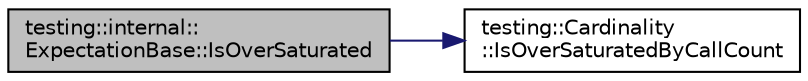 digraph "testing::internal::ExpectationBase::IsOverSaturated"
{
  edge [fontname="Helvetica",fontsize="10",labelfontname="Helvetica",labelfontsize="10"];
  node [fontname="Helvetica",fontsize="10",shape=record];
  rankdir="LR";
  Node122 [label="testing::internal::\lExpectationBase::IsOverSaturated",height=0.2,width=0.4,color="black", fillcolor="grey75", style="filled", fontcolor="black"];
  Node122 -> Node123 [color="midnightblue",fontsize="10",style="solid",fontname="Helvetica"];
  Node123 [label="testing::Cardinality\l::IsOverSaturatedByCallCount",height=0.2,width=0.4,color="black", fillcolor="white", style="filled",URL="$d2/d1f/classtesting_1_1_cardinality.html#a9b6a55179f6dcc8fadec26e6d93f3e88"];
}
